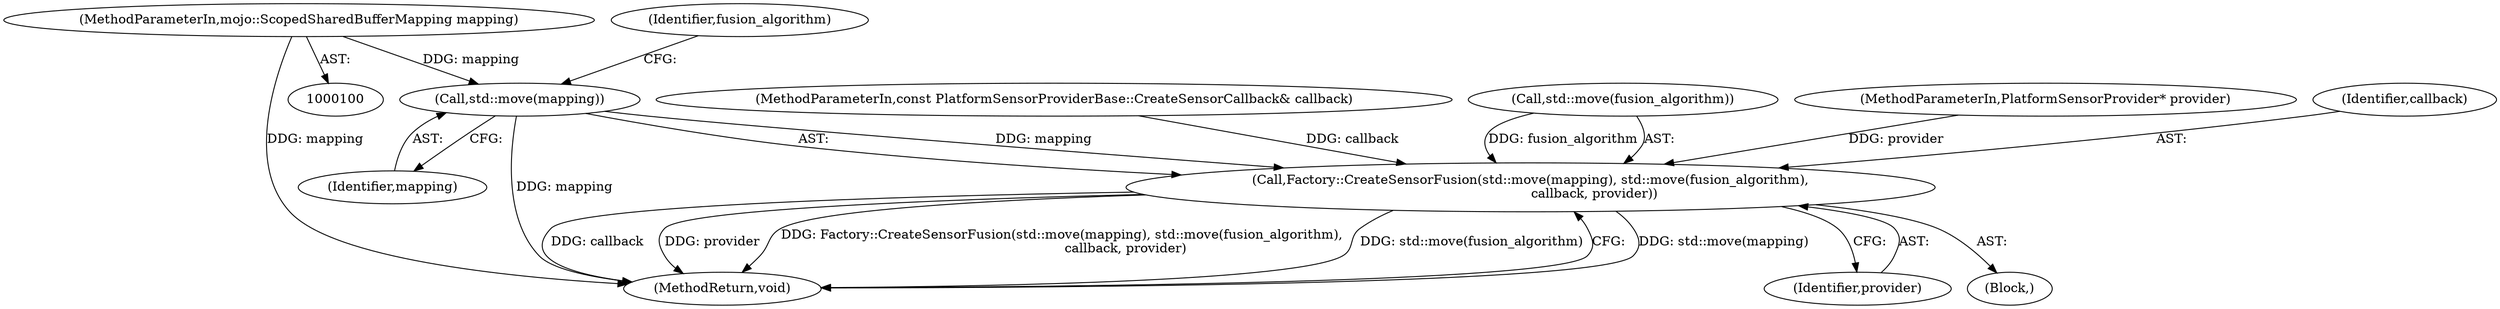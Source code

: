 digraph "1_Chrome_c0c8978849ac57e4ecd613ddc8ff7852a2054734_8@API" {
"1000107" [label="(Call,std::move(mapping))"];
"1000101" [label="(MethodParameterIn,mojo::ScopedSharedBufferMapping mapping)"];
"1000106" [label="(Call,Factory::CreateSensorFusion(std::move(mapping), std::move(fusion_algorithm),\n                               callback, provider))"];
"1000108" [label="(Identifier,mapping)"];
"1000101" [label="(MethodParameterIn,mojo::ScopedSharedBufferMapping mapping)"];
"1000105" [label="(Block,)"];
"1000104" [label="(MethodParameterIn,const PlatformSensorProviderBase::CreateSensorCallback& callback)"];
"1000110" [label="(Identifier,fusion_algorithm)"];
"1000107" [label="(Call,std::move(mapping))"];
"1000109" [label="(Call,std::move(fusion_algorithm))"];
"1000102" [label="(MethodParameterIn,PlatformSensorProvider* provider)"];
"1000106" [label="(Call,Factory::CreateSensorFusion(std::move(mapping), std::move(fusion_algorithm),\n                               callback, provider))"];
"1000111" [label="(Identifier,callback)"];
"1000113" [label="(MethodReturn,void)"];
"1000112" [label="(Identifier,provider)"];
"1000107" -> "1000106"  [label="AST: "];
"1000107" -> "1000108"  [label="CFG: "];
"1000108" -> "1000107"  [label="AST: "];
"1000110" -> "1000107"  [label="CFG: "];
"1000107" -> "1000113"  [label="DDG: mapping"];
"1000107" -> "1000106"  [label="DDG: mapping"];
"1000101" -> "1000107"  [label="DDG: mapping"];
"1000101" -> "1000100"  [label="AST: "];
"1000101" -> "1000113"  [label="DDG: mapping"];
"1000106" -> "1000105"  [label="AST: "];
"1000106" -> "1000112"  [label="CFG: "];
"1000109" -> "1000106"  [label="AST: "];
"1000111" -> "1000106"  [label="AST: "];
"1000112" -> "1000106"  [label="AST: "];
"1000113" -> "1000106"  [label="CFG: "];
"1000106" -> "1000113"  [label="DDG: std::move(mapping)"];
"1000106" -> "1000113"  [label="DDG: callback"];
"1000106" -> "1000113"  [label="DDG: provider"];
"1000106" -> "1000113"  [label="DDG: Factory::CreateSensorFusion(std::move(mapping), std::move(fusion_algorithm),\n                               callback, provider)"];
"1000106" -> "1000113"  [label="DDG: std::move(fusion_algorithm)"];
"1000109" -> "1000106"  [label="DDG: fusion_algorithm"];
"1000104" -> "1000106"  [label="DDG: callback"];
"1000102" -> "1000106"  [label="DDG: provider"];
}
